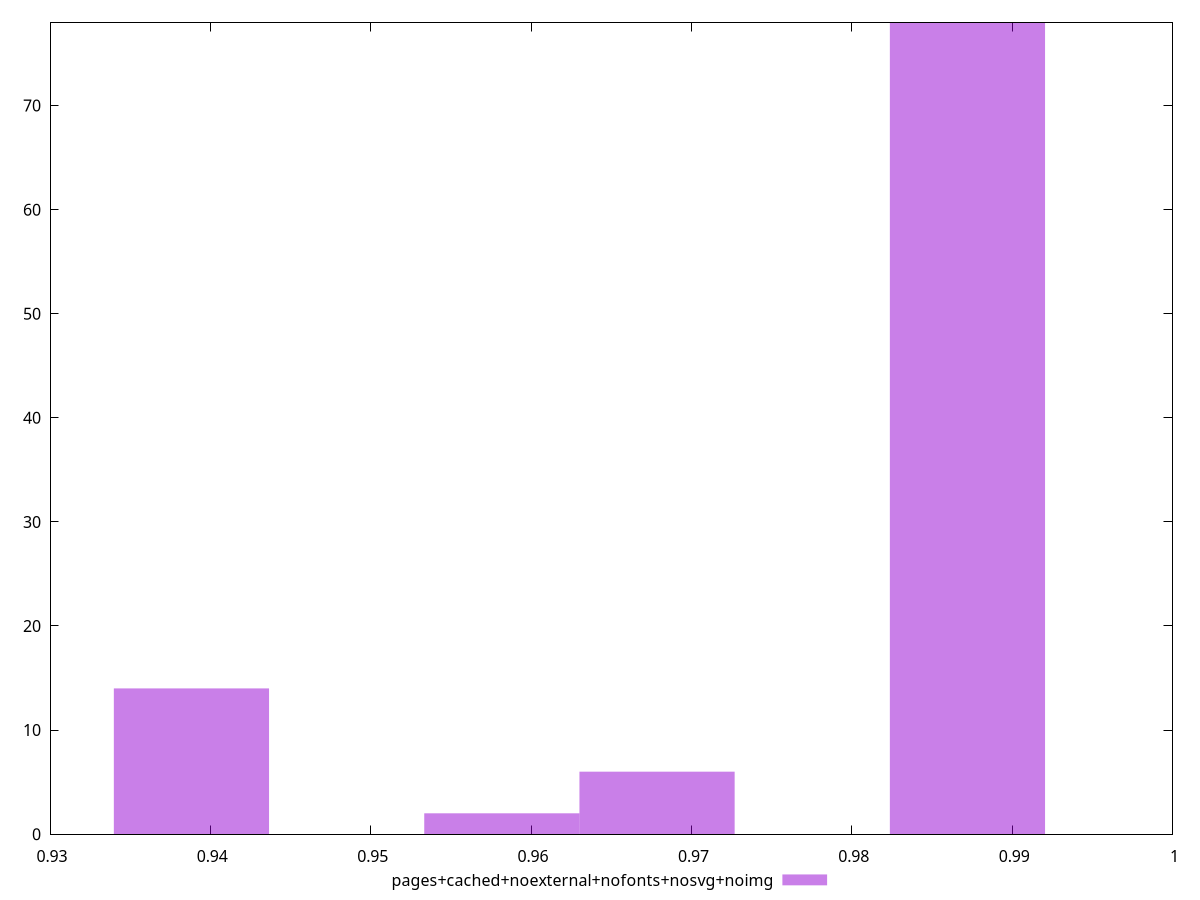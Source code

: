 $_pagesCachedNoexternalNofontsNosvgNoimg <<EOF
0.987213181478213 78
0.9388203784645751 14
0.9581774996700303 2
0.967856060272758 6
EOF
set key outside below
set terminal pngcairo
set output "report_00006_2020-11-02T20-21-41.718Z/first-contentful-paint/pages+cached+noexternal+nofonts+nosvg+noimg//hist.png"
set yrange [0:78]
set boxwidth 0.009678560602727579
set style fill transparent solid 0.5 noborder
plot $_pagesCachedNoexternalNofontsNosvgNoimg title "pages+cached+noexternal+nofonts+nosvg+noimg" with boxes ,